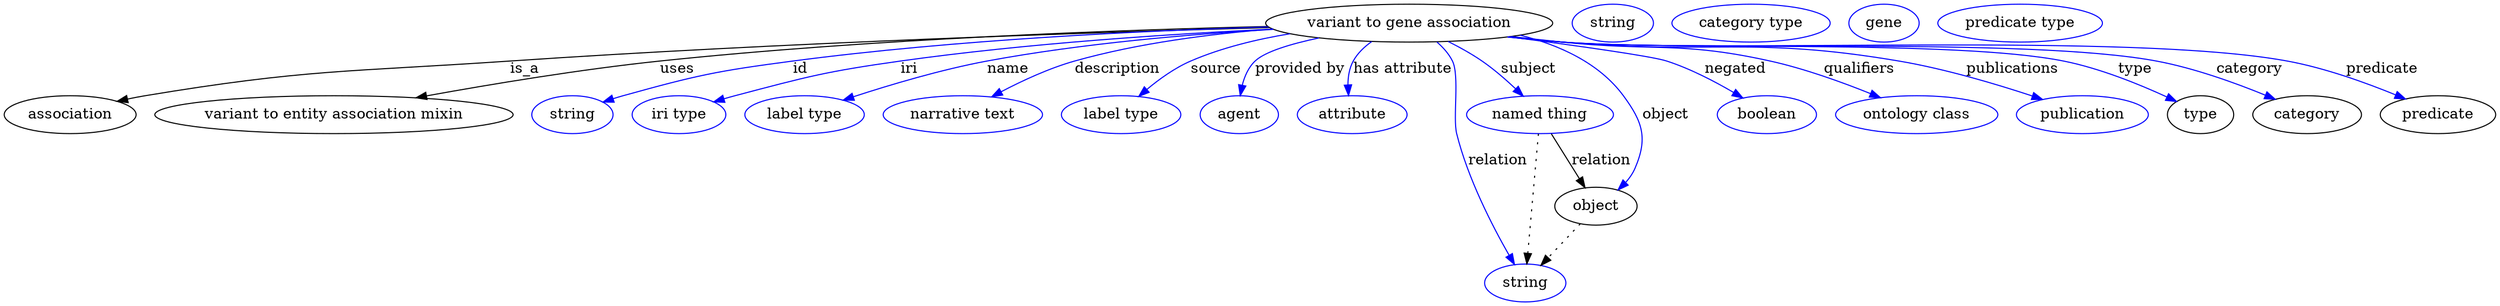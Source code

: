 digraph {
	graph [bb="0,0,2360,283"];
	node [label="\N"];
	"variant to gene association"	[height=0.5,
		label="variant to gene association",
		pos="1331.4,265",
		width=3.7733];
	association	[height=0.5,
		pos="62.394,178",
		width=1.7332];
	"variant to gene association" -> association	[label=is_a,
		lp="493.39,221.5",
		pos="e,106.89,190.66 1199.2,260.78 1031.6,256.19 733.81,246.35 479.39,229 325.28,218.49 285.77,221.38 133.39,196 128,195.1 122.41,194.02 \
116.84,192.85"];
	"variant to entity association mixin"	[height=0.5,
		pos="312.39,178",
		width=4.7121];
	"variant to gene association" -> "variant to entity association mixin"	[label=uses,
		lp="637.89,221.5",
		pos="e,390.18,194.05 1197.6,261.83 1054.6,258.48 821.45,250.05 621.39,229 546.39,221.11 461.9,207.08 400.25,195.89"];
	id	[color=blue,
		height=0.5,
		label=string,
		pos="538.39,178",
		width=1.0652];
	"variant to gene association" -> id	[color=blue,
		label=id,
		lp="754.39,221.5",
		pos="e,567.38,189.99 1198.1,261.4 1079.4,257.81 901.21,249.27 747.39,229 674.98,219.46 656.77,215.57 586.39,196 583.29,195.14 580.09,\
194.17 576.89,193.15",
		style=solid];
	iri	[color=blue,
		height=0.5,
		label="iri type",
		pos="639.39,178",
		width=1.2277];
	"variant to gene association" -> iri	[color=blue,
		label=iri,
		lp="857.39,221.5",
		pos="e,672.32,190.14 1202.3,259.35 1104.9,254.7 968.31,245.74 849.39,229 778.79,219.06 761.32,214.25 692.39,196 689.02,195.11 685.55,\
194.13 682.07,193.11",
		style=solid];
	name	[color=blue,
		height=0.5,
		label="label type",
		pos="758.39,178",
		width=1.5707];
	"variant to gene association" -> name	[color=blue,
		label=name,
		lp="951.39,221.5",
		pos="e,795.02,191.84 1202.6,259.09 1123.8,254.51 1021.2,245.74 931.39,229 887.76,220.86 839.31,206.37 804.81,195.08",
		style=solid];
	description	[color=blue,
		height=0.5,
		label="narrative text",
		pos="908.39,178",
		width=2.0943];
	"variant to gene association" -> description	[color=blue,
		label=description,
		lp="1054.9,221.5",
		pos="e,935.75,195 1201.9,259.39 1143.7,254.86 1074.7,246.05 1014.4,229 990.22,222.17 964.71,210.3 944.78,199.84",
		style=solid];
	source	[color=blue,
		height=0.5,
		label="label type",
		pos="1058.4,178",
		width=1.5707];
	"variant to gene association" -> source	[color=blue,
		label=source,
		lp="1148.4,221.5",
		pos="e,1075.1,195.34 1218.5,254.91 1187.1,249.74 1153.7,241.65 1124.4,229 1109.3,222.47 1094.5,211.77 1082.7,201.94",
		style=solid];
	"provided by"	[color=blue,
		height=0.5,
		label=agent,
		pos="1170.4,178",
		width=1.0291];
	"variant to gene association" -> "provided by"	[color=blue,
		label="provided by",
		lp="1227.9,221.5",
		pos="e,1171.3,196.08 1245.8,250.91 1219.5,245.33 1194.9,238 1185.4,229 1179,222.98 1175.3,214.38 1173.2,206",
		style=solid];
	"has attribute"	[color=blue,
		height=0.5,
		label=attribute,
		pos="1277.4,178",
		width=1.4443];
	"variant to gene association" -> "has attribute"	[color=blue,
		label="has attribute",
		lp="1325.4,221.5",
		pos="e,1273.9,196.23 1295.9,247.5 1288.9,242.57 1282.5,236.44 1278.4,229 1274.6,222.2 1273.4,214.06 1273.4,206.33",
		style=solid];
	subject	[color=blue,
		height=0.5,
		label="named thing",
		pos="1455.4,178",
		width=1.9318];
	"variant to gene association" -> subject	[color=blue,
		label=subject,
		lp="1444.4,221.5",
		pos="e,1439.5,195.56 1368.3,247.59 1379,242.23 1390.4,235.86 1400.4,229 1411.5,221.33 1422.7,211.57 1432.1,202.72",
		style=solid];
	relation	[color=blue,
		height=0.5,
		label=string,
		pos="1441.4,18",
		width=1.0652];
	"variant to gene association" -> relation	[color=blue,
		label=relation,
		lp="1415.4,134.5",
		pos="e,1431.2,35.595 1357.7,247 1363.5,241.93 1369,235.87 1372.4,229 1379.2,215.24 1372.7,174.91 1376.4,160 1386.9,117.4 1410.3,71.956 \
1426,44.516",
		style=solid];
	negated	[color=blue,
		height=0.5,
		label=boolean,
		pos="1670.4,178",
		width=1.2999];
	"variant to gene association" -> negated	[color=blue,
		label=negated,
		lp="1640.4,221.5",
		pos="e,1647.6,193.88 1425.9,252.02 1488.2,243.83 1561,233.66 1575.4,229 1597.6,221.81 1620.8,209.69 1638.7,199.19",
		style=solid];
	qualifiers	[color=blue,
		height=0.5,
		label="ontology class",
		pos="1811.4,178",
		width=2.1304];
	"variant to gene association" -> qualifiers	[color=blue,
		label=qualifiers,
		lp="1757.9,221.5",
		pos="e,1777.2,194.16 1428.1,252.32 1444.2,250.47 1460.8,248.63 1476.4,247 1563.8,237.88 1587.6,248.13 1673.4,229 1705.8,221.76 1741.1,\
208.92 1767.8,198.06",
		style=solid];
	publications	[color=blue,
		height=0.5,
		label=publication,
		pos="1968.4,178",
		width=1.7332];
	"variant to gene association" -> publications	[color=blue,
		label=publications,
		lp="1902.4,221.5",
		pos="e,1930.8,192.52 1426.1,252.07 1442.8,250.19 1460.1,248.41 1476.4,247 1617.9,234.73 1655.4,252.86 1795.4,229 1838.7,221.61 1886.7,\
207.25 1921.1,195.81",
		style=solid];
	type	[height=0.5,
		pos="2080.4,178",
		width=0.86659];
	"variant to gene association" -> type	[color=blue,
		label=type,
		lp="2018.4,221.5",
		pos="e,2057.6,190.51 1425.3,251.9 1442.3,250.02 1459.8,248.28 1476.4,247 1581.5,238.86 1847,249.58 1950.4,229 1985.1,222.09 2022.6,206.75 \
2048.4,194.87",
		style=solid];
	category	[height=0.5,
		pos="2181.4,178",
		width=1.4263];
	"variant to gene association" -> category	[color=blue,
		label=category,
		lp="2126.9,221.5",
		pos="e,2151.2,192.6 1424.9,251.86 1442,249.97 1459.7,248.24 1476.4,247 1601,237.72 1915.6,251.89 2038.4,229 2074.4,222.3 2113.5,208.12 \
2141.7,196.56",
		style=solid];
	object	[height=0.5,
		pos="1508.4,91",
		width=1.0832];
	"variant to gene association" -> object	[color=blue,
		label=object,
		lp="1574.4,178",
		pos="e,1529.4,106.44 1436.6,253.54 1473.5,244.27 1511.4,227.21 1534.4,196 1552.8,170.99 1557.7,155.52 1545.4,127 1543.3,122.15 1540.2,\
117.66 1536.6,113.62",
		style=solid];
	predicate	[height=0.5,
		pos="2305.4,178",
		width=1.5165];
	"variant to gene association" -> predicate	[color=blue,
		label=predicate,
		lp="2252.4,221.5",
		pos="e,2274.6,192.89 1424.5,251.82 1441.7,249.93 1459.6,248.2 1476.4,247 1628.5,236.11 2012.4,256.5 2162.4,229 2198.1,222.45 2237,208.4 \
2265.1,196.85",
		style=solid];
	subject -> relation	[pos="e,1442.9,36.188 1453.9,159.79 1451.5,132.48 1446.7,78.994 1443.8,46.38",
		style=dotted];
	subject -> object	[label=relation,
		lp="1513.4,134.5",
		pos="e,1498,108.6 1466.1,159.8 1473.8,147.54 1484.2,130.87 1492.7,117.13"];
	association_type	[color=blue,
		height=0.5,
		label=string,
		pos="1523.4,265",
		width=1.0652];
	association_category	[color=blue,
		height=0.5,
		label="category type",
		pos="1654.4,265",
		width=2.0762];
	object -> relation	[pos="e,1456.2,34.713 1493.5,74.243 1484.6,64.775 1473.1,52.56 1463.1,42.024",
		style=dotted];
	"variant to gene association_object"	[color=blue,
		height=0.5,
		label=gene,
		pos="1780.4,265",
		width=0.92075];
	"variant to gene association_predicate"	[color=blue,
		height=0.5,
		label="predicate type",
		pos="1909.4,265",
		width=2.1665];
}
